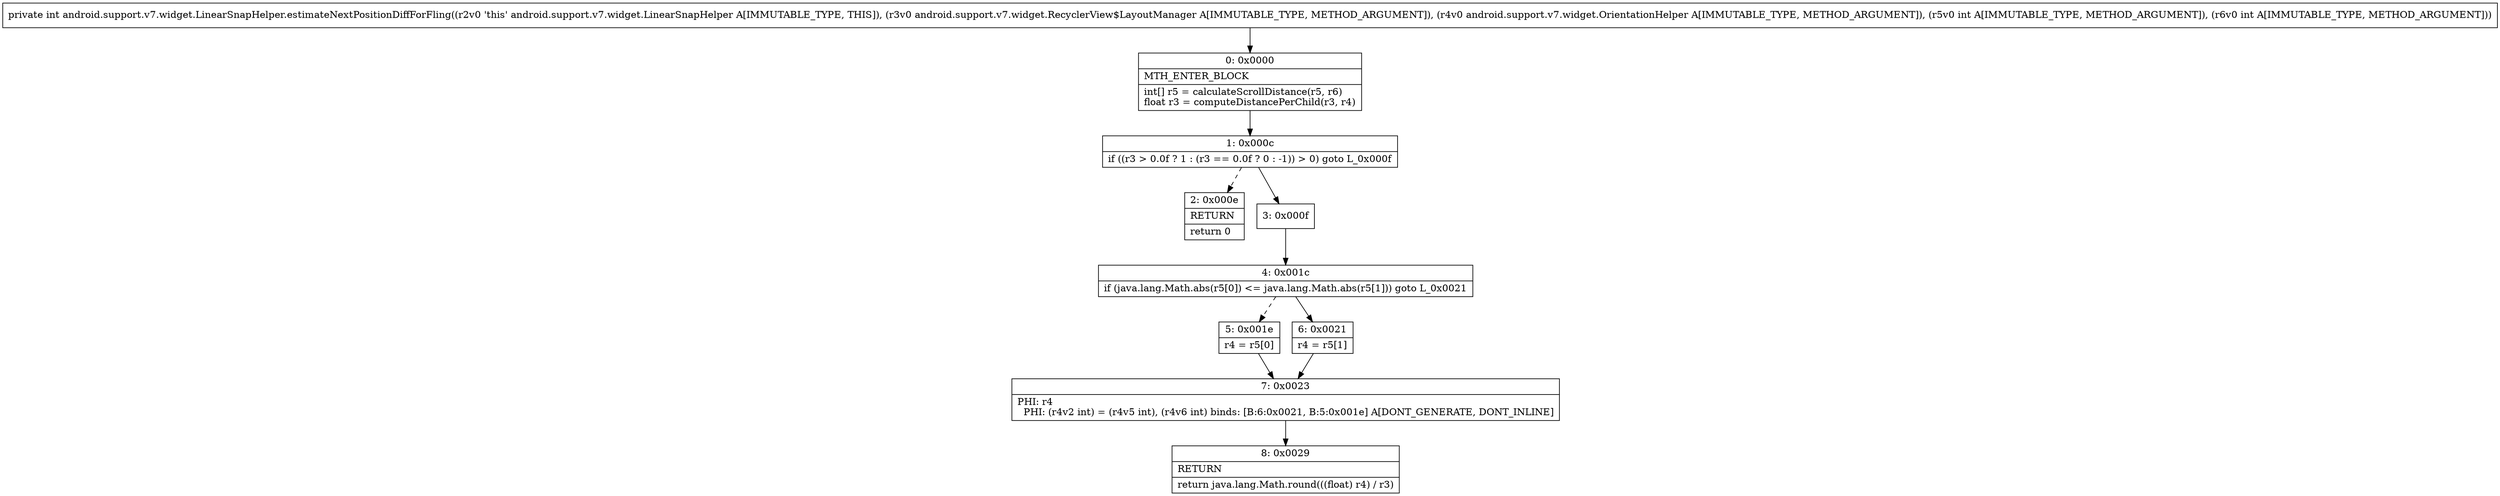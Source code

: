 digraph "CFG forandroid.support.v7.widget.LinearSnapHelper.estimateNextPositionDiffForFling(Landroid\/support\/v7\/widget\/RecyclerView$LayoutManager;Landroid\/support\/v7\/widget\/OrientationHelper;II)I" {
Node_0 [shape=record,label="{0\:\ 0x0000|MTH_ENTER_BLOCK\l|int[] r5 = calculateScrollDistance(r5, r6)\lfloat r3 = computeDistancePerChild(r3, r4)\l}"];
Node_1 [shape=record,label="{1\:\ 0x000c|if ((r3 \> 0.0f ? 1 : (r3 == 0.0f ? 0 : \-1)) \> 0) goto L_0x000f\l}"];
Node_2 [shape=record,label="{2\:\ 0x000e|RETURN\l|return 0\l}"];
Node_3 [shape=record,label="{3\:\ 0x000f}"];
Node_4 [shape=record,label="{4\:\ 0x001c|if (java.lang.Math.abs(r5[0]) \<= java.lang.Math.abs(r5[1])) goto L_0x0021\l}"];
Node_5 [shape=record,label="{5\:\ 0x001e|r4 = r5[0]\l}"];
Node_6 [shape=record,label="{6\:\ 0x0021|r4 = r5[1]\l}"];
Node_7 [shape=record,label="{7\:\ 0x0023|PHI: r4 \l  PHI: (r4v2 int) = (r4v5 int), (r4v6 int) binds: [B:6:0x0021, B:5:0x001e] A[DONT_GENERATE, DONT_INLINE]\l}"];
Node_8 [shape=record,label="{8\:\ 0x0029|RETURN\l|return java.lang.Math.round(((float) r4) \/ r3)\l}"];
MethodNode[shape=record,label="{private int android.support.v7.widget.LinearSnapHelper.estimateNextPositionDiffForFling((r2v0 'this' android.support.v7.widget.LinearSnapHelper A[IMMUTABLE_TYPE, THIS]), (r3v0 android.support.v7.widget.RecyclerView$LayoutManager A[IMMUTABLE_TYPE, METHOD_ARGUMENT]), (r4v0 android.support.v7.widget.OrientationHelper A[IMMUTABLE_TYPE, METHOD_ARGUMENT]), (r5v0 int A[IMMUTABLE_TYPE, METHOD_ARGUMENT]), (r6v0 int A[IMMUTABLE_TYPE, METHOD_ARGUMENT])) }"];
MethodNode -> Node_0;
Node_0 -> Node_1;
Node_1 -> Node_2[style=dashed];
Node_1 -> Node_3;
Node_3 -> Node_4;
Node_4 -> Node_5[style=dashed];
Node_4 -> Node_6;
Node_5 -> Node_7;
Node_6 -> Node_7;
Node_7 -> Node_8;
}

